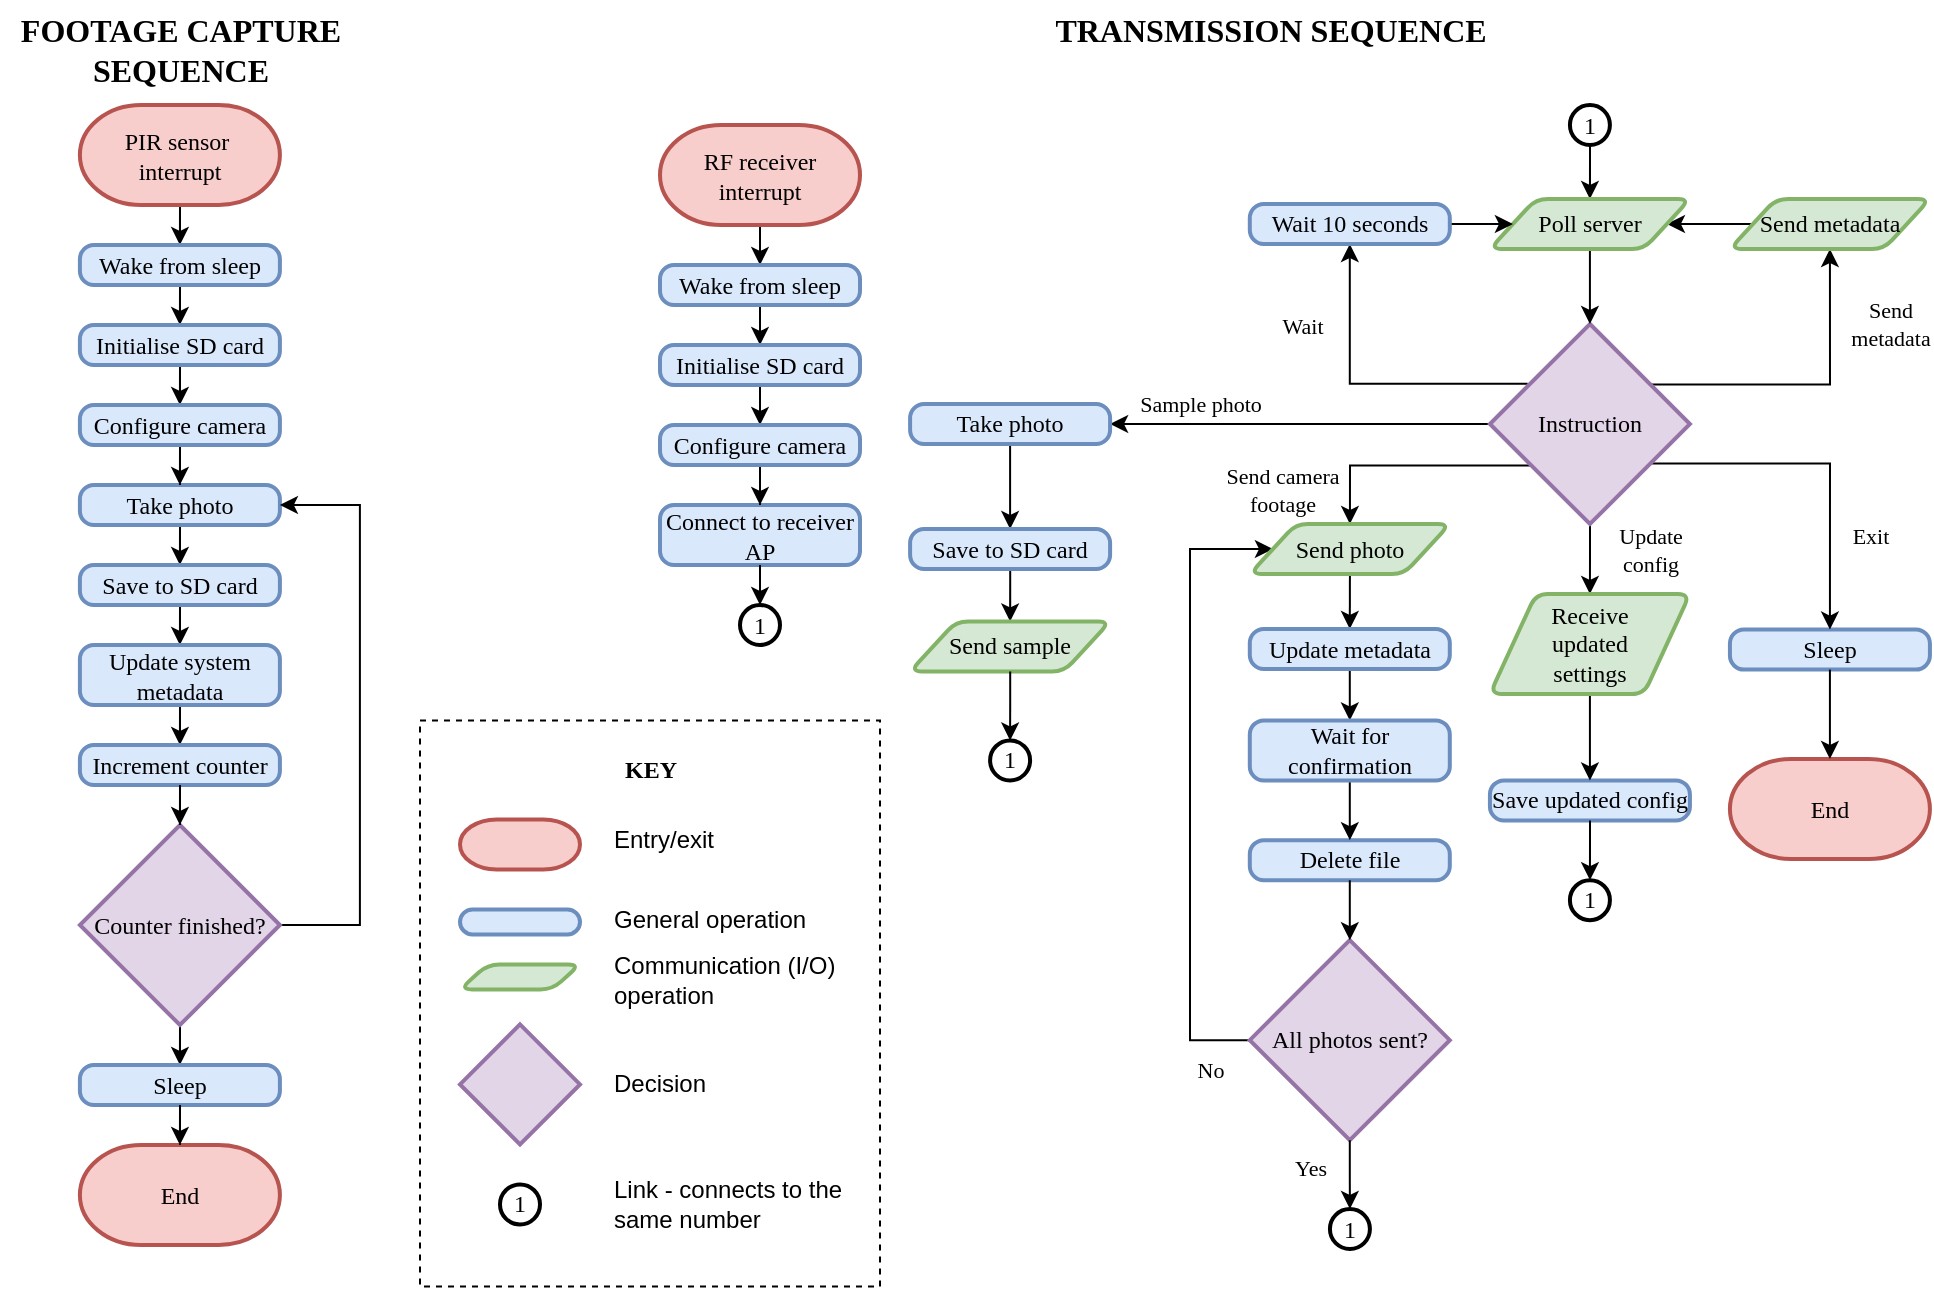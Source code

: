 <mxfile version="24.3.1" type="github">
  <diagram name="Page-1" id="edf60f1a-56cd-e834-aa8a-f176f3a09ee4">
    <mxGraphModel dx="1509" dy="834" grid="1" gridSize="10" guides="1" tooltips="1" connect="1" arrows="1" fold="1" page="1" pageScale="1" pageWidth="1100" pageHeight="850" background="none" math="0" shadow="0">
      <root>
        <mxCell id="0" />
        <mxCell id="1" parent="0" />
        <mxCell id="8wMr0uCC5O4KT8hbaWq0-14" style="edgeStyle=orthogonalEdgeStyle;rounded=0;orthogonalLoop=1;jettySize=auto;html=1;entryX=0.5;entryY=0;entryDx=0;entryDy=0;fontFamily=Times New Roman;" edge="1" parent="1" source="5ZXFGwmUAfrGcH8a05qJ-14" target="5ZXFGwmUAfrGcH8a05qJ-30">
          <mxGeometry relative="1" as="geometry" />
        </mxCell>
        <mxCell id="5ZXFGwmUAfrGcH8a05qJ-14" value="Take photo" style="rounded=1;whiteSpace=wrap;html=1;absoluteArcSize=1;arcSize=14;strokeWidth=2;fillColor=#dae8fc;strokeColor=#6c8ebf;fontFamily=Times New Roman;" parent="1" vertex="1">
          <mxGeometry x="49.95" y="242.5" width="100" height="20" as="geometry" />
        </mxCell>
        <mxCell id="8wMr0uCC5O4KT8hbaWq0-24" style="edgeStyle=orthogonalEdgeStyle;rounded=0;orthogonalLoop=1;jettySize=auto;html=1;entryX=0.5;entryY=0;entryDx=0;entryDy=0;fontFamily=Times New Roman;" edge="1" parent="1" source="5ZXFGwmUAfrGcH8a05qJ-30" target="5ZXFGwmUAfrGcH8a05qJ-41">
          <mxGeometry relative="1" as="geometry" />
        </mxCell>
        <mxCell id="5ZXFGwmUAfrGcH8a05qJ-30" value="Save to SD card" style="rounded=1;whiteSpace=wrap;html=1;absoluteArcSize=1;arcSize=14;strokeWidth=2;fillColor=#dae8fc;strokeColor=#6c8ebf;fontFamily=Times New Roman;" parent="1" vertex="1">
          <mxGeometry x="49.95" y="282.5" width="100" height="20" as="geometry" />
        </mxCell>
        <mxCell id="8wMr0uCC5O4KT8hbaWq0-25" style="edgeStyle=orthogonalEdgeStyle;rounded=0;orthogonalLoop=1;jettySize=auto;html=1;entryX=0.5;entryY=0;entryDx=0;entryDy=0;fontFamily=Times New Roman;" edge="1" parent="1" source="5ZXFGwmUAfrGcH8a05qJ-41" target="8wMr0uCC5O4KT8hbaWq0-12">
          <mxGeometry relative="1" as="geometry" />
        </mxCell>
        <mxCell id="5ZXFGwmUAfrGcH8a05qJ-41" value="Update system metadata" style="rounded=1;whiteSpace=wrap;html=1;absoluteArcSize=1;arcSize=14;strokeWidth=2;fillColor=#dae8fc;strokeColor=#6c8ebf;fontFamily=Times New Roman;" parent="1" vertex="1">
          <mxGeometry x="49.95" y="322.5" width="100" height="30" as="geometry" />
        </mxCell>
        <mxCell id="5ZXFGwmUAfrGcH8a05qJ-48" value="" style="edgeStyle=orthogonalEdgeStyle;rounded=0;orthogonalLoop=1;jettySize=auto;html=1;fontFamily=Times New Roman;entryX=0.5;entryY=0;entryDx=0;entryDy=0;" parent="1" source="5ZXFGwmUAfrGcH8a05qJ-46" target="8wMr0uCC5O4KT8hbaWq0-1" edge="1">
          <mxGeometry relative="1" as="geometry">
            <mxPoint x="99.95" y="117.5" as="targetPoint" />
          </mxGeometry>
        </mxCell>
        <mxCell id="5ZXFGwmUAfrGcH8a05qJ-46" value="&lt;div&gt;PIR sensor&amp;nbsp;&lt;/div&gt;&lt;div&gt;interrupt&lt;/div&gt;" style="strokeWidth=2;html=1;shape=mxgraph.flowchart.terminator;whiteSpace=wrap;fillColor=#f8cecc;strokeColor=#b85450;fontFamily=Times New Roman;" parent="1" vertex="1">
          <mxGeometry x="49.95" y="52.5" width="100" height="50" as="geometry" />
        </mxCell>
        <mxCell id="5ZXFGwmUAfrGcH8a05qJ-47" value="End" style="strokeWidth=2;html=1;shape=mxgraph.flowchart.terminator;whiteSpace=wrap;fillColor=#f8cecc;strokeColor=#b85450;fontFamily=Times New Roman;" parent="1" vertex="1">
          <mxGeometry x="49.95" y="572.5" width="100" height="50" as="geometry" />
        </mxCell>
        <mxCell id="8wMr0uCC5O4KT8hbaWq0-45" style="edgeStyle=orthogonalEdgeStyle;rounded=0;orthogonalLoop=1;jettySize=auto;html=1;entryX=0.5;entryY=0;entryDx=0;entryDy=0;fontFamily=Times New Roman;" edge="1" parent="1" source="ysdGPth_6hGBKLoIkk0C-1" target="ysdGPth_6hGBKLoIkk0C-3">
          <mxGeometry relative="1" as="geometry" />
        </mxCell>
        <mxCell id="ysdGPth_6hGBKLoIkk0C-1" value="RF receiver interrupt" style="strokeWidth=2;html=1;shape=mxgraph.flowchart.terminator;whiteSpace=wrap;fillColor=#f8cecc;strokeColor=#b85450;fontFamily=Times New Roman;" parent="1" vertex="1">
          <mxGeometry x="340" y="62.5" width="100" height="50" as="geometry" />
        </mxCell>
        <mxCell id="8wMr0uCC5O4KT8hbaWq0-30" style="edgeStyle=orthogonalEdgeStyle;rounded=0;orthogonalLoop=1;jettySize=auto;html=1;entryX=0.5;entryY=0;entryDx=0;entryDy=0;fontFamily=Times New Roman;" edge="1" parent="1" source="ysdGPth_6hGBKLoIkk0C-3" target="8wMr0uCC5O4KT8hbaWq0-8">
          <mxGeometry relative="1" as="geometry" />
        </mxCell>
        <mxCell id="ysdGPth_6hGBKLoIkk0C-3" value="Wake from sleep" style="rounded=1;whiteSpace=wrap;html=1;absoluteArcSize=1;arcSize=14;strokeWidth=2;fillColor=#dae8fc;strokeColor=#6c8ebf;fontFamily=Times New Roman;" parent="1" vertex="1">
          <mxGeometry x="340" y="132.5" width="100" height="20" as="geometry" />
        </mxCell>
        <mxCell id="ysdGPth_6hGBKLoIkk0C-7" value="Connect to receiver AP" style="rounded=1;whiteSpace=wrap;html=1;absoluteArcSize=1;arcSize=14;strokeWidth=2;fillColor=#dae8fc;strokeColor=#6c8ebf;fontFamily=Times New Roman;" parent="1" vertex="1">
          <mxGeometry x="340" y="252.5" width="100" height="30" as="geometry" />
        </mxCell>
        <mxCell id="ysdGPth_6hGBKLoIkk0C-10" value="End" style="strokeWidth=2;html=1;shape=mxgraph.flowchart.terminator;whiteSpace=wrap;fillColor=#f8cecc;strokeColor=#b85450;fontFamily=Times New Roman;" parent="1" vertex="1">
          <mxGeometry x="874.96" y="379.5" width="100" height="50" as="geometry" />
        </mxCell>
        <mxCell id="ysdGPth_6hGBKLoIkk0C-11" value="Sleep" style="rounded=1;whiteSpace=wrap;html=1;absoluteArcSize=1;arcSize=14;strokeWidth=2;fillColor=#dae8fc;strokeColor=#6c8ebf;fontFamily=Times New Roman;" parent="1" vertex="1">
          <mxGeometry x="874.96" y="314.79" width="100" height="20" as="geometry" />
        </mxCell>
        <mxCell id="ysdGPth_6hGBKLoIkk0C-45" style="edgeStyle=orthogonalEdgeStyle;rounded=0;orthogonalLoop=1;jettySize=auto;html=1;fontFamily=Times New Roman;entryX=1;entryY=0.5;entryDx=0;entryDy=0;exitX=0;exitY=0.5;exitDx=0;exitDy=0;" parent="1" source="8wMr0uCC5O4KT8hbaWq0-49" target="ysdGPth_6hGBKLoIkk0C-105" edge="1">
          <mxGeometry relative="1" as="geometry">
            <mxPoint x="804.99" y="84.5" as="targetPoint" />
            <mxPoint x="874.96" y="112.0" as="sourcePoint" />
          </mxGeometry>
        </mxCell>
        <mxCell id="ysdGPth_6hGBKLoIkk0C-50" style="edgeStyle=orthogonalEdgeStyle;rounded=0;orthogonalLoop=1;jettySize=auto;html=1;exitX=0.189;exitY=0.299;exitDx=0;exitDy=0;exitPerimeter=0;fontFamily=Times New Roman;entryX=0.5;entryY=1;entryDx=0;entryDy=0;" parent="1" source="ysdGPth_6hGBKLoIkk0C-46" target="8wMr0uCC5O4KT8hbaWq0-5" edge="1">
          <mxGeometry relative="1" as="geometry">
            <mxPoint x="604.99" y="154.5" as="targetPoint" />
            <Array as="points">
              <mxPoint x="684.99" y="191.5" />
            </Array>
          </mxGeometry>
        </mxCell>
        <mxCell id="ysdGPth_6hGBKLoIkk0C-52" value="Wait" style="edgeLabel;html=1;align=center;verticalAlign=middle;resizable=0;points=[];fontFamily=Times New Roman;" parent="ysdGPth_6hGBKLoIkk0C-50" vertex="1" connectable="0">
          <mxGeometry x="-0.052" y="1" relative="1" as="geometry">
            <mxPoint x="-38" y="-30" as="offset" />
          </mxGeometry>
        </mxCell>
        <mxCell id="ysdGPth_6hGBKLoIkk0C-59" style="edgeStyle=orthogonalEdgeStyle;rounded=0;orthogonalLoop=1;jettySize=auto;html=1;exitX=0.796;exitY=0.302;exitDx=0;exitDy=0;exitPerimeter=0;fontFamily=Times New Roman;entryX=0.5;entryY=1;entryDx=0;entryDy=0;" parent="1" source="ysdGPth_6hGBKLoIkk0C-46" target="8wMr0uCC5O4KT8hbaWq0-49" edge="1">
          <mxGeometry relative="1" as="geometry">
            <Array as="points">
              <mxPoint x="925" y="192" />
            </Array>
            <mxPoint x="925" y="150" as="targetPoint" />
          </mxGeometry>
        </mxCell>
        <mxCell id="ysdGPth_6hGBKLoIkk0C-60" value="Send&lt;br&gt;metadata" style="edgeLabel;html=1;align=center;verticalAlign=middle;resizable=0;points=[];fontFamily=Times New Roman;" parent="ysdGPth_6hGBKLoIkk0C-59" vertex="1" connectable="0">
          <mxGeometry x="-0.002" y="1" relative="1" as="geometry">
            <mxPoint x="41" y="-29" as="offset" />
          </mxGeometry>
        </mxCell>
        <mxCell id="ysdGPth_6hGBKLoIkk0C-70" style="edgeStyle=orthogonalEdgeStyle;rounded=0;orthogonalLoop=1;jettySize=auto;html=1;exitX=0.775;exitY=0.708;exitDx=0;exitDy=0;exitPerimeter=0;fontFamily=Times New Roman;entryX=0.5;entryY=0;entryDx=0;entryDy=0;" parent="1" source="ysdGPth_6hGBKLoIkk0C-46" target="ysdGPth_6hGBKLoIkk0C-106" edge="1">
          <mxGeometry relative="1" as="geometry">
            <mxPoint x="684.99" y="212.5" as="targetPoint" />
            <Array as="points">
              <mxPoint x="684.99" y="232.5" />
            </Array>
          </mxGeometry>
        </mxCell>
        <mxCell id="ysdGPth_6hGBKLoIkk0C-71" value="Send camera&lt;br&gt;footage" style="edgeLabel;html=1;align=center;verticalAlign=middle;resizable=0;points=[];fontFamily=Times New Roman;" parent="ysdGPth_6hGBKLoIkk0C-70" vertex="1" connectable="0">
          <mxGeometry x="0.41" y="-1" relative="1" as="geometry">
            <mxPoint x="-57" y="13" as="offset" />
          </mxGeometry>
        </mxCell>
        <mxCell id="ysdGPth_6hGBKLoIkk0C-92" style="edgeStyle=orthogonalEdgeStyle;rounded=0;orthogonalLoop=1;jettySize=auto;html=1;entryX=0.5;entryY=0;entryDx=0;entryDy=0;exitX=0.811;exitY=0.698;exitDx=0;exitDy=0;exitPerimeter=0;fontFamily=Times New Roman;" parent="1" source="ysdGPth_6hGBKLoIkk0C-46" target="ysdGPth_6hGBKLoIkk0C-11" edge="1">
          <mxGeometry relative="1" as="geometry">
            <Array as="points">
              <mxPoint x="924.96" y="232" />
            </Array>
          </mxGeometry>
        </mxCell>
        <mxCell id="ysdGPth_6hGBKLoIkk0C-93" value="Exit" style="edgeLabel;html=1;align=center;verticalAlign=middle;resizable=0;points=[];fontFamily=Times New Roman;" parent="ysdGPth_6hGBKLoIkk0C-92" vertex="1" connectable="0">
          <mxGeometry x="0.266" relative="1" as="geometry">
            <mxPoint x="20" y="16" as="offset" />
          </mxGeometry>
        </mxCell>
        <mxCell id="ysdGPth_6hGBKLoIkk0C-108" style="edgeStyle=orthogonalEdgeStyle;rounded=0;orthogonalLoop=1;jettySize=auto;html=1;entryX=0.5;entryY=0;entryDx=0;entryDy=0;fontFamily=Times New Roman;" parent="1" source="ysdGPth_6hGBKLoIkk0C-46" target="ysdGPth_6hGBKLoIkk0C-107" edge="1">
          <mxGeometry relative="1" as="geometry" />
        </mxCell>
        <mxCell id="ysdGPth_6hGBKLoIkk0C-110" value="&lt;div&gt;Update&lt;/div&gt;&lt;div&gt;config&lt;br&gt;&lt;/div&gt;" style="edgeLabel;html=1;align=center;verticalAlign=middle;resizable=0;points=[];fontFamily=Times New Roman;" parent="ysdGPth_6hGBKLoIkk0C-108" vertex="1" connectable="0">
          <mxGeometry x="-0.451" relative="1" as="geometry">
            <mxPoint x="30" as="offset" />
          </mxGeometry>
        </mxCell>
        <mxCell id="8wMr0uCC5O4KT8hbaWq0-41" style="edgeStyle=orthogonalEdgeStyle;rounded=0;orthogonalLoop=1;jettySize=auto;html=1;entryX=1;entryY=0.5;entryDx=0;entryDy=0;fontFamily=Times New Roman;" edge="1" parent="1" source="ysdGPth_6hGBKLoIkk0C-46" target="8wMr0uCC5O4KT8hbaWq0-35">
          <mxGeometry relative="1" as="geometry" />
        </mxCell>
        <mxCell id="8wMr0uCC5O4KT8hbaWq0-48" value="Sample photo" style="edgeLabel;html=1;align=center;verticalAlign=middle;resizable=0;points=[];fontFamily=Times New Roman;" vertex="1" connectable="0" parent="8wMr0uCC5O4KT8hbaWq0-41">
          <mxGeometry x="0.305" y="2" relative="1" as="geometry">
            <mxPoint x="-21" y="-12" as="offset" />
          </mxGeometry>
        </mxCell>
        <mxCell id="ysdGPth_6hGBKLoIkk0C-46" value="Instruction" style="strokeWidth=2;html=1;shape=mxgraph.flowchart.decision;whiteSpace=wrap;fontFamily=Times New Roman;fillColor=#e1d5e7;strokeColor=#9673a6;" parent="1" vertex="1">
          <mxGeometry x="754.96" y="162" width="100" height="100" as="geometry" />
        </mxCell>
        <mxCell id="ysdGPth_6hGBKLoIkk0C-49" value="Save updated config" style="rounded=1;whiteSpace=wrap;html=1;absoluteArcSize=1;arcSize=14;strokeWidth=2;fillColor=#dae8fc;strokeColor=#6c8ebf;fontFamily=Times New Roman;" parent="1" vertex="1">
          <mxGeometry x="754.96" y="390.21" width="100" height="20" as="geometry" />
        </mxCell>
        <mxCell id="ysdGPth_6hGBKLoIkk0C-58" style="edgeStyle=orthogonalEdgeStyle;rounded=0;orthogonalLoop=1;jettySize=auto;html=1;entryX=0.5;entryY=0;entryDx=0;entryDy=0;entryPerimeter=0;fontFamily=Times New Roman;exitX=0.5;exitY=1;exitDx=0;exitDy=0;" parent="1" source="ysdGPth_6hGBKLoIkk0C-105" target="ysdGPth_6hGBKLoIkk0C-46" edge="1">
          <mxGeometry relative="1" as="geometry">
            <mxPoint x="804.99" y="139.5" as="sourcePoint" />
          </mxGeometry>
        </mxCell>
        <mxCell id="ysdGPth_6hGBKLoIkk0C-67" style="edgeStyle=orthogonalEdgeStyle;rounded=0;orthogonalLoop=1;jettySize=auto;html=1;entryX=0.5;entryY=0;entryDx=0;entryDy=0;fontFamily=Times New Roman;exitX=0.5;exitY=1;exitDx=0;exitDy=0;" parent="1" source="ysdGPth_6hGBKLoIkk0C-106" target="ysdGPth_6hGBKLoIkk0C-63" edge="1">
          <mxGeometry relative="1" as="geometry">
            <mxPoint x="724.99" y="294.5" as="sourcePoint" />
          </mxGeometry>
        </mxCell>
        <mxCell id="ysdGPth_6hGBKLoIkk0C-65" style="edgeStyle=orthogonalEdgeStyle;rounded=0;orthogonalLoop=1;jettySize=auto;html=1;exitX=0;exitY=0.5;exitDx=0;exitDy=0;exitPerimeter=0;fontFamily=Times New Roman;entryX=0;entryY=0.5;entryDx=0;entryDy=0;" parent="1" source="ysdGPth_6hGBKLoIkk0C-62" target="ysdGPth_6hGBKLoIkk0C-106" edge="1">
          <mxGeometry relative="1" as="geometry">
            <mxPoint x="614.99" y="274.5" as="targetPoint" />
            <Array as="points">
              <mxPoint x="604.99" y="520.5" />
              <mxPoint x="604.99" y="274.5" />
            </Array>
          </mxGeometry>
        </mxCell>
        <mxCell id="ysdGPth_6hGBKLoIkk0C-66" value="No" style="edgeLabel;html=1;align=center;verticalAlign=middle;resizable=0;points=[];fontFamily=Times New Roman;" parent="ysdGPth_6hGBKLoIkk0C-65" vertex="1" connectable="0">
          <mxGeometry x="-0.428" y="-3" relative="1" as="geometry">
            <mxPoint x="7" y="75" as="offset" />
          </mxGeometry>
        </mxCell>
        <mxCell id="ysdGPth_6hGBKLoIkk0C-62" value="All photos sent?" style="strokeWidth=2;html=1;shape=mxgraph.flowchart.decision;whiteSpace=wrap;fontFamily=Times New Roman;fillColor=#e1d5e7;strokeColor=#9673a6;" parent="1" vertex="1">
          <mxGeometry x="634.9" y="470.07" width="100" height="100" as="geometry" />
        </mxCell>
        <mxCell id="ysdGPth_6hGBKLoIkk0C-84" style="edgeStyle=orthogonalEdgeStyle;rounded=0;orthogonalLoop=1;jettySize=auto;html=1;entryX=0.5;entryY=0;entryDx=0;entryDy=0;fontFamily=Times New Roman;" parent="1" source="ysdGPth_6hGBKLoIkk0C-63" target="ysdGPth_6hGBKLoIkk0C-83" edge="1">
          <mxGeometry relative="1" as="geometry" />
        </mxCell>
        <mxCell id="ysdGPth_6hGBKLoIkk0C-63" value="Update metadata" style="rounded=1;whiteSpace=wrap;html=1;absoluteArcSize=1;arcSize=14;strokeWidth=2;fillColor=#dae8fc;strokeColor=#6c8ebf;fontFamily=Times New Roman;" parent="1" vertex="1">
          <mxGeometry x="634.9" y="314.5" width="100" height="20" as="geometry" />
        </mxCell>
        <mxCell id="ysdGPth_6hGBKLoIkk0C-64" value="Delete file" style="rounded=1;whiteSpace=wrap;html=1;absoluteArcSize=1;arcSize=14;strokeWidth=2;fillColor=#dae8fc;strokeColor=#6c8ebf;fontFamily=Times New Roman;" parent="1" vertex="1">
          <mxGeometry x="634.9" y="420.07" width="100" height="20" as="geometry" />
        </mxCell>
        <mxCell id="ysdGPth_6hGBKLoIkk0C-69" style="edgeStyle=orthogonalEdgeStyle;rounded=0;orthogonalLoop=1;jettySize=auto;html=1;entryX=0.5;entryY=0;entryDx=0;entryDy=0;entryPerimeter=0;fontFamily=Times New Roman;" parent="1" source="ysdGPth_6hGBKLoIkk0C-64" target="ysdGPth_6hGBKLoIkk0C-62" edge="1">
          <mxGeometry relative="1" as="geometry" />
        </mxCell>
        <mxCell id="ysdGPth_6hGBKLoIkk0C-74" value="1" style="strokeWidth=2;html=1;shape=mxgraph.flowchart.start_2;whiteSpace=wrap;fontFamily=Times New Roman;" parent="1" vertex="1">
          <mxGeometry x="674.96" y="604.5" width="20" height="20" as="geometry" />
        </mxCell>
        <mxCell id="ysdGPth_6hGBKLoIkk0C-81" style="edgeStyle=orthogonalEdgeStyle;rounded=0;orthogonalLoop=1;jettySize=auto;html=1;entryX=0.5;entryY=0;entryDx=0;entryDy=0;entryPerimeter=0;fontFamily=Times New Roman;" parent="1" source="ysdGPth_6hGBKLoIkk0C-62" target="ysdGPth_6hGBKLoIkk0C-74" edge="1">
          <mxGeometry relative="1" as="geometry" />
        </mxCell>
        <mxCell id="ysdGPth_6hGBKLoIkk0C-86" value="Yes" style="edgeLabel;html=1;align=center;verticalAlign=middle;resizable=0;points=[];fontFamily=Times New Roman;" parent="ysdGPth_6hGBKLoIkk0C-81" vertex="1" connectable="0">
          <mxGeometry x="-0.335" relative="1" as="geometry">
            <mxPoint x="-20" y="2" as="offset" />
          </mxGeometry>
        </mxCell>
        <mxCell id="ysdGPth_6hGBKLoIkk0C-85" style="edgeStyle=orthogonalEdgeStyle;rounded=0;orthogonalLoop=1;jettySize=auto;html=1;entryX=0.5;entryY=0;entryDx=0;entryDy=0;fontFamily=Times New Roman;" parent="1" source="ysdGPth_6hGBKLoIkk0C-83" target="ysdGPth_6hGBKLoIkk0C-64" edge="1">
          <mxGeometry relative="1" as="geometry" />
        </mxCell>
        <mxCell id="ysdGPth_6hGBKLoIkk0C-83" value="Wait for confirmation" style="rounded=1;whiteSpace=wrap;html=1;absoluteArcSize=1;arcSize=14;strokeWidth=2;fillColor=#dae8fc;strokeColor=#6c8ebf;fontFamily=Times New Roman;" parent="1" vertex="1">
          <mxGeometry x="634.9" y="360.21" width="100" height="30" as="geometry" />
        </mxCell>
        <mxCell id="ysdGPth_6hGBKLoIkk0C-87" value="1" style="strokeWidth=2;html=1;shape=mxgraph.flowchart.start_2;whiteSpace=wrap;fontFamily=Times New Roman;" parent="1" vertex="1">
          <mxGeometry x="794.96" y="440.07" width="20" height="20" as="geometry" />
        </mxCell>
        <mxCell id="ysdGPth_6hGBKLoIkk0C-88" style="edgeStyle=orthogonalEdgeStyle;rounded=0;orthogonalLoop=1;jettySize=auto;html=1;entryX=0.5;entryY=0;entryDx=0;entryDy=0;entryPerimeter=0;fontFamily=Times New Roman;" parent="1" source="ysdGPth_6hGBKLoIkk0C-49" target="ysdGPth_6hGBKLoIkk0C-87" edge="1">
          <mxGeometry relative="1" as="geometry" />
        </mxCell>
        <mxCell id="8wMr0uCC5O4KT8hbaWq0-40" style="edgeStyle=orthogonalEdgeStyle;rounded=0;orthogonalLoop=1;jettySize=auto;html=1;entryX=0.5;entryY=0;entryDx=0;entryDy=0;fontFamily=Times New Roman;" edge="1" parent="1" source="ysdGPth_6hGBKLoIkk0C-97" target="ysdGPth_6hGBKLoIkk0C-105">
          <mxGeometry relative="1" as="geometry" />
        </mxCell>
        <mxCell id="ysdGPth_6hGBKLoIkk0C-97" value="1" style="strokeWidth=2;html=1;shape=mxgraph.flowchart.start_2;whiteSpace=wrap;fontFamily=Times New Roman;" parent="1" vertex="1">
          <mxGeometry x="794.96" y="52.5" width="20" height="20" as="geometry" />
        </mxCell>
        <mxCell id="ysdGPth_6hGBKLoIkk0C-100" style="edgeStyle=orthogonalEdgeStyle;rounded=0;orthogonalLoop=1;jettySize=auto;html=1;entryX=0.5;entryY=0;entryDx=0;entryDy=0;entryPerimeter=0;fontFamily=Times New Roman;" parent="1" source="ysdGPth_6hGBKLoIkk0C-11" target="ysdGPth_6hGBKLoIkk0C-10" edge="1">
          <mxGeometry relative="1" as="geometry" />
        </mxCell>
        <mxCell id="ysdGPth_6hGBKLoIkk0C-103" value="&lt;font style=&quot;font-size: 16px;&quot;&gt;&lt;b&gt;FOOTAGE CAPTURE&lt;br&gt;SEQUENCE&lt;/b&gt;&lt;/font&gt;" style="text;html=1;align=center;verticalAlign=middle;resizable=0;points=[];autosize=1;strokeColor=none;fillColor=none;fontFamily=Times New Roman;" parent="1" vertex="1">
          <mxGeometry x="10" width="180" height="50" as="geometry" />
        </mxCell>
        <mxCell id="ysdGPth_6hGBKLoIkk0C-104" value="&lt;font style=&quot;font-size: 16px;&quot;&gt;&lt;b&gt;TRANSMISSION SEQUENCE&lt;/b&gt;&lt;/font&gt;&lt;font style=&quot;font-size: 16px;&quot;&gt;&lt;b&gt;&lt;br&gt;&lt;/b&gt;&lt;/font&gt;" style="text;html=1;align=center;verticalAlign=middle;resizable=0;points=[];autosize=1;strokeColor=none;fillColor=none;fontFamily=Times New Roman;" parent="1" vertex="1">
          <mxGeometry x="525.05" width="240" height="30" as="geometry" />
        </mxCell>
        <mxCell id="ysdGPth_6hGBKLoIkk0C-105" value="&lt;div&gt;Poll server&lt;br&gt;&lt;/div&gt;" style="shape=parallelogram;html=1;strokeWidth=2;perimeter=parallelogramPerimeter;whiteSpace=wrap;rounded=1;arcSize=12;size=0.23;fillColor=#d5e8d4;strokeColor=#82b366;fontFamily=Times New Roman;" parent="1" vertex="1">
          <mxGeometry x="754.96" y="99.5" width="100" height="25" as="geometry" />
        </mxCell>
        <mxCell id="ysdGPth_6hGBKLoIkk0C-106" value="Send photo" style="shape=parallelogram;html=1;strokeWidth=2;perimeter=parallelogramPerimeter;whiteSpace=wrap;rounded=1;arcSize=12;size=0.23;fillColor=#d5e8d4;strokeColor=#82b366;fontFamily=Times New Roman;" parent="1" vertex="1">
          <mxGeometry x="634.96" y="262" width="100" height="25" as="geometry" />
        </mxCell>
        <mxCell id="8wMr0uCC5O4KT8hbaWq0-3" style="edgeStyle=orthogonalEdgeStyle;rounded=0;orthogonalLoop=1;jettySize=auto;html=1;entryX=0.5;entryY=0;entryDx=0;entryDy=0;fontFamily=Times New Roman;" edge="1" parent="1" source="ysdGPth_6hGBKLoIkk0C-107" target="ysdGPth_6hGBKLoIkk0C-49">
          <mxGeometry relative="1" as="geometry" />
        </mxCell>
        <mxCell id="ysdGPth_6hGBKLoIkk0C-107" value="&lt;div&gt;Receive &lt;br&gt;&lt;/div&gt;&lt;div&gt;updated&lt;/div&gt;&lt;div&gt;settings&lt;br&gt;&lt;/div&gt;" style="shape=parallelogram;html=1;strokeWidth=2;perimeter=parallelogramPerimeter;whiteSpace=wrap;rounded=1;arcSize=12;size=0.23;fillColor=#d5e8d4;strokeColor=#82b366;fontFamily=Times New Roman;" parent="1" vertex="1">
          <mxGeometry x="754.96" y="297" width="100" height="50" as="geometry" />
        </mxCell>
        <mxCell id="8wMr0uCC5O4KT8hbaWq0-19" style="edgeStyle=orthogonalEdgeStyle;rounded=0;orthogonalLoop=1;jettySize=auto;html=1;entryX=0.5;entryY=0;entryDx=0;entryDy=0;fontFamily=Times New Roman;" edge="1" parent="1" source="8wMr0uCC5O4KT8hbaWq0-1" target="8wMr0uCC5O4KT8hbaWq0-2">
          <mxGeometry relative="1" as="geometry" />
        </mxCell>
        <mxCell id="8wMr0uCC5O4KT8hbaWq0-1" value="Wake from sleep" style="rounded=1;whiteSpace=wrap;html=1;absoluteArcSize=1;arcSize=14;strokeWidth=2;fillColor=#dae8fc;strokeColor=#6c8ebf;fontFamily=Times New Roman;" vertex="1" parent="1">
          <mxGeometry x="49.95" y="122.5" width="100" height="20" as="geometry" />
        </mxCell>
        <mxCell id="8wMr0uCC5O4KT8hbaWq0-20" style="edgeStyle=orthogonalEdgeStyle;rounded=0;orthogonalLoop=1;jettySize=auto;html=1;entryX=0.5;entryY=0;entryDx=0;entryDy=0;fontFamily=Times New Roman;" edge="1" parent="1" source="8wMr0uCC5O4KT8hbaWq0-2" target="8wMr0uCC5O4KT8hbaWq0-13">
          <mxGeometry relative="1" as="geometry" />
        </mxCell>
        <mxCell id="8wMr0uCC5O4KT8hbaWq0-2" value="Initialise SD card" style="rounded=1;whiteSpace=wrap;html=1;absoluteArcSize=1;arcSize=14;strokeWidth=2;fillColor=#dae8fc;strokeColor=#6c8ebf;fontFamily=Times New Roman;" vertex="1" parent="1">
          <mxGeometry x="49.95" y="162.5" width="100" height="20" as="geometry" />
        </mxCell>
        <mxCell id="8wMr0uCC5O4KT8hbaWq0-7" style="edgeStyle=orthogonalEdgeStyle;rounded=0;orthogonalLoop=1;jettySize=auto;html=1;entryX=0;entryY=0.5;entryDx=0;entryDy=0;fontFamily=Times New Roman;" edge="1" parent="1" source="8wMr0uCC5O4KT8hbaWq0-5" target="ysdGPth_6hGBKLoIkk0C-105">
          <mxGeometry relative="1" as="geometry" />
        </mxCell>
        <mxCell id="8wMr0uCC5O4KT8hbaWq0-5" value="Wait 10 seconds" style="rounded=1;whiteSpace=wrap;html=1;absoluteArcSize=1;arcSize=14;strokeWidth=2;fillColor=#dae8fc;strokeColor=#6c8ebf;fontFamily=Times New Roman;" vertex="1" parent="1">
          <mxGeometry x="634.9" y="102.0" width="100" height="20" as="geometry" />
        </mxCell>
        <mxCell id="8wMr0uCC5O4KT8hbaWq0-31" style="edgeStyle=orthogonalEdgeStyle;rounded=0;orthogonalLoop=1;jettySize=auto;html=1;entryX=0.5;entryY=0;entryDx=0;entryDy=0;fontFamily=Times New Roman;" edge="1" parent="1" source="8wMr0uCC5O4KT8hbaWq0-8" target="8wMr0uCC5O4KT8hbaWq0-10">
          <mxGeometry relative="1" as="geometry" />
        </mxCell>
        <mxCell id="8wMr0uCC5O4KT8hbaWq0-8" value="Initialise SD card" style="rounded=1;whiteSpace=wrap;html=1;absoluteArcSize=1;arcSize=14;strokeWidth=2;fillColor=#dae8fc;strokeColor=#6c8ebf;fontFamily=Times New Roman;" vertex="1" parent="1">
          <mxGeometry x="340" y="172.5" width="100" height="20" as="geometry" />
        </mxCell>
        <mxCell id="8wMr0uCC5O4KT8hbaWq0-32" style="edgeStyle=orthogonalEdgeStyle;rounded=0;orthogonalLoop=1;jettySize=auto;html=1;entryX=0.5;entryY=0;entryDx=0;entryDy=0;fontFamily=Times New Roman;" edge="1" parent="1" source="8wMr0uCC5O4KT8hbaWq0-10" target="ysdGPth_6hGBKLoIkk0C-7">
          <mxGeometry relative="1" as="geometry" />
        </mxCell>
        <mxCell id="8wMr0uCC5O4KT8hbaWq0-10" value="Configure camera" style="rounded=1;whiteSpace=wrap;html=1;absoluteArcSize=1;arcSize=14;strokeWidth=2;fillColor=#dae8fc;strokeColor=#6c8ebf;fontFamily=Times New Roman;" vertex="1" parent="1">
          <mxGeometry x="340" y="212.5" width="100" height="20" as="geometry" />
        </mxCell>
        <mxCell id="8wMr0uCC5O4KT8hbaWq0-18" style="edgeStyle=orthogonalEdgeStyle;rounded=0;orthogonalLoop=1;jettySize=auto;html=1;entryX=1;entryY=0.5;entryDx=0;entryDy=0;fontFamily=Times New Roman;" edge="1" parent="1" source="8wMr0uCC5O4KT8hbaWq0-11" target="5ZXFGwmUAfrGcH8a05qJ-14">
          <mxGeometry relative="1" as="geometry">
            <Array as="points">
              <mxPoint x="189.95" y="462.5" />
              <mxPoint x="189.95" y="252.5" />
            </Array>
          </mxGeometry>
        </mxCell>
        <mxCell id="8wMr0uCC5O4KT8hbaWq0-27" style="edgeStyle=orthogonalEdgeStyle;rounded=0;orthogonalLoop=1;jettySize=auto;html=1;entryX=0.5;entryY=0;entryDx=0;entryDy=0;fontFamily=Times New Roman;" edge="1" parent="1" source="8wMr0uCC5O4KT8hbaWq0-11" target="8wMr0uCC5O4KT8hbaWq0-26">
          <mxGeometry relative="1" as="geometry" />
        </mxCell>
        <mxCell id="8wMr0uCC5O4KT8hbaWq0-11" value="Counter finished?" style="strokeWidth=2;html=1;shape=mxgraph.flowchart.decision;whiteSpace=wrap;fontFamily=Times New Roman;fillColor=#e1d5e7;strokeColor=#9673a6;" vertex="1" parent="1">
          <mxGeometry x="49.95" y="412.5" width="100" height="100" as="geometry" />
        </mxCell>
        <mxCell id="8wMr0uCC5O4KT8hbaWq0-12" value="Increment counter" style="rounded=1;whiteSpace=wrap;html=1;absoluteArcSize=1;arcSize=14;strokeWidth=2;fillColor=#dae8fc;strokeColor=#6c8ebf;fontFamily=Times New Roman;" vertex="1" parent="1">
          <mxGeometry x="49.95" y="372.5" width="100" height="20" as="geometry" />
        </mxCell>
        <mxCell id="8wMr0uCC5O4KT8hbaWq0-21" style="edgeStyle=orthogonalEdgeStyle;rounded=0;orthogonalLoop=1;jettySize=auto;html=1;entryX=0.5;entryY=0;entryDx=0;entryDy=0;fontFamily=Times New Roman;" edge="1" parent="1" source="8wMr0uCC5O4KT8hbaWq0-13" target="5ZXFGwmUAfrGcH8a05qJ-14">
          <mxGeometry relative="1" as="geometry" />
        </mxCell>
        <mxCell id="8wMr0uCC5O4KT8hbaWq0-13" value="Configure camera" style="rounded=1;whiteSpace=wrap;html=1;absoluteArcSize=1;arcSize=14;strokeWidth=2;fillColor=#dae8fc;strokeColor=#6c8ebf;fontFamily=Times New Roman;" vertex="1" parent="1">
          <mxGeometry x="49.95" y="202.5" width="100" height="20" as="geometry" />
        </mxCell>
        <mxCell id="8wMr0uCC5O4KT8hbaWq0-16" style="edgeStyle=orthogonalEdgeStyle;rounded=0;orthogonalLoop=1;jettySize=auto;html=1;entryX=0.5;entryY=0;entryDx=0;entryDy=0;entryPerimeter=0;fontFamily=Times New Roman;" edge="1" parent="1" source="8wMr0uCC5O4KT8hbaWq0-12" target="8wMr0uCC5O4KT8hbaWq0-11">
          <mxGeometry relative="1" as="geometry" />
        </mxCell>
        <mxCell id="8wMr0uCC5O4KT8hbaWq0-26" value="Sleep" style="rounded=1;whiteSpace=wrap;html=1;absoluteArcSize=1;arcSize=14;strokeWidth=2;fillColor=#dae8fc;strokeColor=#6c8ebf;fontFamily=Times New Roman;" vertex="1" parent="1">
          <mxGeometry x="49.95" y="532.5" width="100" height="20" as="geometry" />
        </mxCell>
        <mxCell id="8wMr0uCC5O4KT8hbaWq0-28" style="edgeStyle=orthogonalEdgeStyle;rounded=0;orthogonalLoop=1;jettySize=auto;html=1;entryX=0.5;entryY=0;entryDx=0;entryDy=0;entryPerimeter=0;fontFamily=Times New Roman;" edge="1" parent="1" source="8wMr0uCC5O4KT8hbaWq0-26" target="5ZXFGwmUAfrGcH8a05qJ-47">
          <mxGeometry relative="1" as="geometry" />
        </mxCell>
        <mxCell id="8wMr0uCC5O4KT8hbaWq0-42" style="edgeStyle=orthogonalEdgeStyle;rounded=0;orthogonalLoop=1;jettySize=auto;html=1;entryX=0.5;entryY=0;entryDx=0;entryDy=0;fontFamily=Times New Roman;" edge="1" parent="1" source="8wMr0uCC5O4KT8hbaWq0-35" target="8wMr0uCC5O4KT8hbaWq0-36">
          <mxGeometry relative="1" as="geometry" />
        </mxCell>
        <mxCell id="8wMr0uCC5O4KT8hbaWq0-35" value="Take photo" style="rounded=1;whiteSpace=wrap;html=1;absoluteArcSize=1;arcSize=14;strokeWidth=2;fillColor=#dae8fc;strokeColor=#6c8ebf;fontFamily=Times New Roman;" vertex="1" parent="1">
          <mxGeometry x="465.05" y="202" width="100" height="20" as="geometry" />
        </mxCell>
        <mxCell id="8wMr0uCC5O4KT8hbaWq0-43" style="edgeStyle=orthogonalEdgeStyle;rounded=0;orthogonalLoop=1;jettySize=auto;html=1;entryX=0.5;entryY=0;entryDx=0;entryDy=0;fontFamily=Times New Roman;" edge="1" parent="1" source="8wMr0uCC5O4KT8hbaWq0-36" target="8wMr0uCC5O4KT8hbaWq0-37">
          <mxGeometry relative="1" as="geometry" />
        </mxCell>
        <mxCell id="8wMr0uCC5O4KT8hbaWq0-36" value="Save to SD card" style="rounded=1;whiteSpace=wrap;html=1;absoluteArcSize=1;arcSize=14;strokeWidth=2;fillColor=#dae8fc;strokeColor=#6c8ebf;fontFamily=Times New Roman;" vertex="1" parent="1">
          <mxGeometry x="465.05" y="264.5" width="100" height="20" as="geometry" />
        </mxCell>
        <mxCell id="8wMr0uCC5O4KT8hbaWq0-37" value="Send sample" style="shape=parallelogram;html=1;strokeWidth=2;perimeter=parallelogramPerimeter;whiteSpace=wrap;rounded=1;arcSize=12;size=0.23;fillColor=#d5e8d4;strokeColor=#82b366;fontFamily=Times New Roman;" vertex="1" parent="1">
          <mxGeometry x="465.05" y="310.75" width="100" height="25" as="geometry" />
        </mxCell>
        <mxCell id="8wMr0uCC5O4KT8hbaWq0-38" value="1" style="strokeWidth=2;html=1;shape=mxgraph.flowchart.start_2;whiteSpace=wrap;fontFamily=Times New Roman;" vertex="1" parent="1">
          <mxGeometry x="505.05" y="370.21" width="20" height="20" as="geometry" />
        </mxCell>
        <mxCell id="8wMr0uCC5O4KT8hbaWq0-44" style="edgeStyle=orthogonalEdgeStyle;rounded=0;orthogonalLoop=1;jettySize=auto;html=1;entryX=0.5;entryY=0;entryDx=0;entryDy=0;entryPerimeter=0;fontFamily=Times New Roman;" edge="1" parent="1" source="8wMr0uCC5O4KT8hbaWq0-37" target="8wMr0uCC5O4KT8hbaWq0-38">
          <mxGeometry relative="1" as="geometry" />
        </mxCell>
        <mxCell id="8wMr0uCC5O4KT8hbaWq0-46" value="1" style="strokeWidth=2;html=1;shape=mxgraph.flowchart.start_2;whiteSpace=wrap;fontFamily=Times New Roman;" vertex="1" parent="1">
          <mxGeometry x="380.0" y="302.5" width="20" height="20" as="geometry" />
        </mxCell>
        <mxCell id="8wMr0uCC5O4KT8hbaWq0-47" style="edgeStyle=orthogonalEdgeStyle;rounded=0;orthogonalLoop=1;jettySize=auto;html=1;entryX=0.5;entryY=0;entryDx=0;entryDy=0;entryPerimeter=0;fontFamily=Times New Roman;" edge="1" parent="1" source="ysdGPth_6hGBKLoIkk0C-7" target="8wMr0uCC5O4KT8hbaWq0-46">
          <mxGeometry relative="1" as="geometry" />
        </mxCell>
        <mxCell id="8wMr0uCC5O4KT8hbaWq0-49" value="Send metadata" style="shape=parallelogram;html=1;strokeWidth=2;perimeter=parallelogramPerimeter;whiteSpace=wrap;rounded=1;arcSize=12;size=0.23;fillColor=#d5e8d4;strokeColor=#82b366;fontFamily=Times New Roman;" vertex="1" parent="1">
          <mxGeometry x="874.96" y="99.5" width="100" height="25" as="geometry" />
        </mxCell>
        <mxCell id="8wMr0uCC5O4KT8hbaWq0-63" value="" style="group" vertex="1" connectable="0" parent="1">
          <mxGeometry x="220" y="360.21" width="230" height="283.0" as="geometry" />
        </mxCell>
        <mxCell id="8wMr0uCC5O4KT8hbaWq0-60" value="" style="rounded=0;whiteSpace=wrap;html=1;dashed=1;" vertex="1" parent="8wMr0uCC5O4KT8hbaWq0-63">
          <mxGeometry width="230" height="283" as="geometry" />
        </mxCell>
        <mxCell id="8wMr0uCC5O4KT8hbaWq0-51" value="&lt;b&gt;KEY&lt;/b&gt;" style="text;html=1;align=center;verticalAlign=middle;resizable=0;points=[];autosize=1;strokeColor=none;fillColor=none;fontFamily=Times New Roman;" vertex="1" parent="8wMr0uCC5O4KT8hbaWq0-63">
          <mxGeometry x="90.0" y="9.5" width="50" height="30" as="geometry" />
        </mxCell>
        <mxCell id="8wMr0uCC5O4KT8hbaWq0-52" value="" style="strokeWidth=2;html=1;shape=mxgraph.flowchart.terminator;whiteSpace=wrap;fillColor=#f8cecc;strokeColor=#b85450;fontFamily=Times New Roman;" vertex="1" parent="8wMr0uCC5O4KT8hbaWq0-63">
          <mxGeometry x="20" y="49.5" width="60" height="25" as="geometry" />
        </mxCell>
        <mxCell id="8wMr0uCC5O4KT8hbaWq0-53" value="" style="rounded=1;whiteSpace=wrap;html=1;absoluteArcSize=1;arcSize=14;strokeWidth=2;fillColor=#dae8fc;strokeColor=#6c8ebf;fontFamily=Times New Roman;" vertex="1" parent="8wMr0uCC5O4KT8hbaWq0-63">
          <mxGeometry x="20" y="94.5" width="60" height="12.5" as="geometry" />
        </mxCell>
        <mxCell id="8wMr0uCC5O4KT8hbaWq0-54" value="" style="shape=parallelogram;html=1;strokeWidth=2;perimeter=parallelogramPerimeter;whiteSpace=wrap;rounded=1;arcSize=12;size=0.23;fillColor=#d5e8d4;strokeColor=#82b366;fontFamily=Times New Roman;" vertex="1" parent="8wMr0uCC5O4KT8hbaWq0-63">
          <mxGeometry x="20" y="122" width="60" height="12.5" as="geometry" />
        </mxCell>
        <mxCell id="8wMr0uCC5O4KT8hbaWq0-55" value="" style="strokeWidth=2;html=1;shape=mxgraph.flowchart.decision;whiteSpace=wrap;fontFamily=Times New Roman;fillColor=#e1d5e7;strokeColor=#9673a6;" vertex="1" parent="8wMr0uCC5O4KT8hbaWq0-63">
          <mxGeometry x="20" y="152.0" width="60" height="60" as="geometry" />
        </mxCell>
        <mxCell id="8wMr0uCC5O4KT8hbaWq0-56" value="Entry/exit" style="text;html=1;align=left;verticalAlign=middle;whiteSpace=wrap;rounded=0;" vertex="1" parent="8wMr0uCC5O4KT8hbaWq0-63">
          <mxGeometry x="95" y="44.5" width="60" height="30" as="geometry" />
        </mxCell>
        <mxCell id="8wMr0uCC5O4KT8hbaWq0-57" value="General operation" style="text;html=1;align=left;verticalAlign=middle;whiteSpace=wrap;rounded=0;" vertex="1" parent="8wMr0uCC5O4KT8hbaWq0-63">
          <mxGeometry x="95" y="84.5" width="110" height="30" as="geometry" />
        </mxCell>
        <mxCell id="8wMr0uCC5O4KT8hbaWq0-58" value="Communication (I/O) operation" style="text;html=1;align=left;verticalAlign=middle;whiteSpace=wrap;rounded=0;" vertex="1" parent="8wMr0uCC5O4KT8hbaWq0-63">
          <mxGeometry x="95" y="114.5" width="130" height="30" as="geometry" />
        </mxCell>
        <mxCell id="8wMr0uCC5O4KT8hbaWq0-59" value="Decision" style="text;html=1;align=left;verticalAlign=middle;whiteSpace=wrap;rounded=0;" vertex="1" parent="8wMr0uCC5O4KT8hbaWq0-63">
          <mxGeometry x="95" y="166.5" width="130" height="30" as="geometry" />
        </mxCell>
        <mxCell id="8wMr0uCC5O4KT8hbaWq0-61" value="1" style="strokeWidth=2;html=1;shape=mxgraph.flowchart.start_2;whiteSpace=wrap;fontFamily=Times New Roman;" vertex="1" parent="8wMr0uCC5O4KT8hbaWq0-63">
          <mxGeometry x="40.0" y="232.0" width="20" height="20" as="geometry" />
        </mxCell>
        <mxCell id="8wMr0uCC5O4KT8hbaWq0-62" value="Link - connects to the same number" style="text;html=1;align=left;verticalAlign=middle;whiteSpace=wrap;rounded=0;" vertex="1" parent="8wMr0uCC5O4KT8hbaWq0-63">
          <mxGeometry x="95" y="227.0" width="130" height="30" as="geometry" />
        </mxCell>
      </root>
    </mxGraphModel>
  </diagram>
</mxfile>
